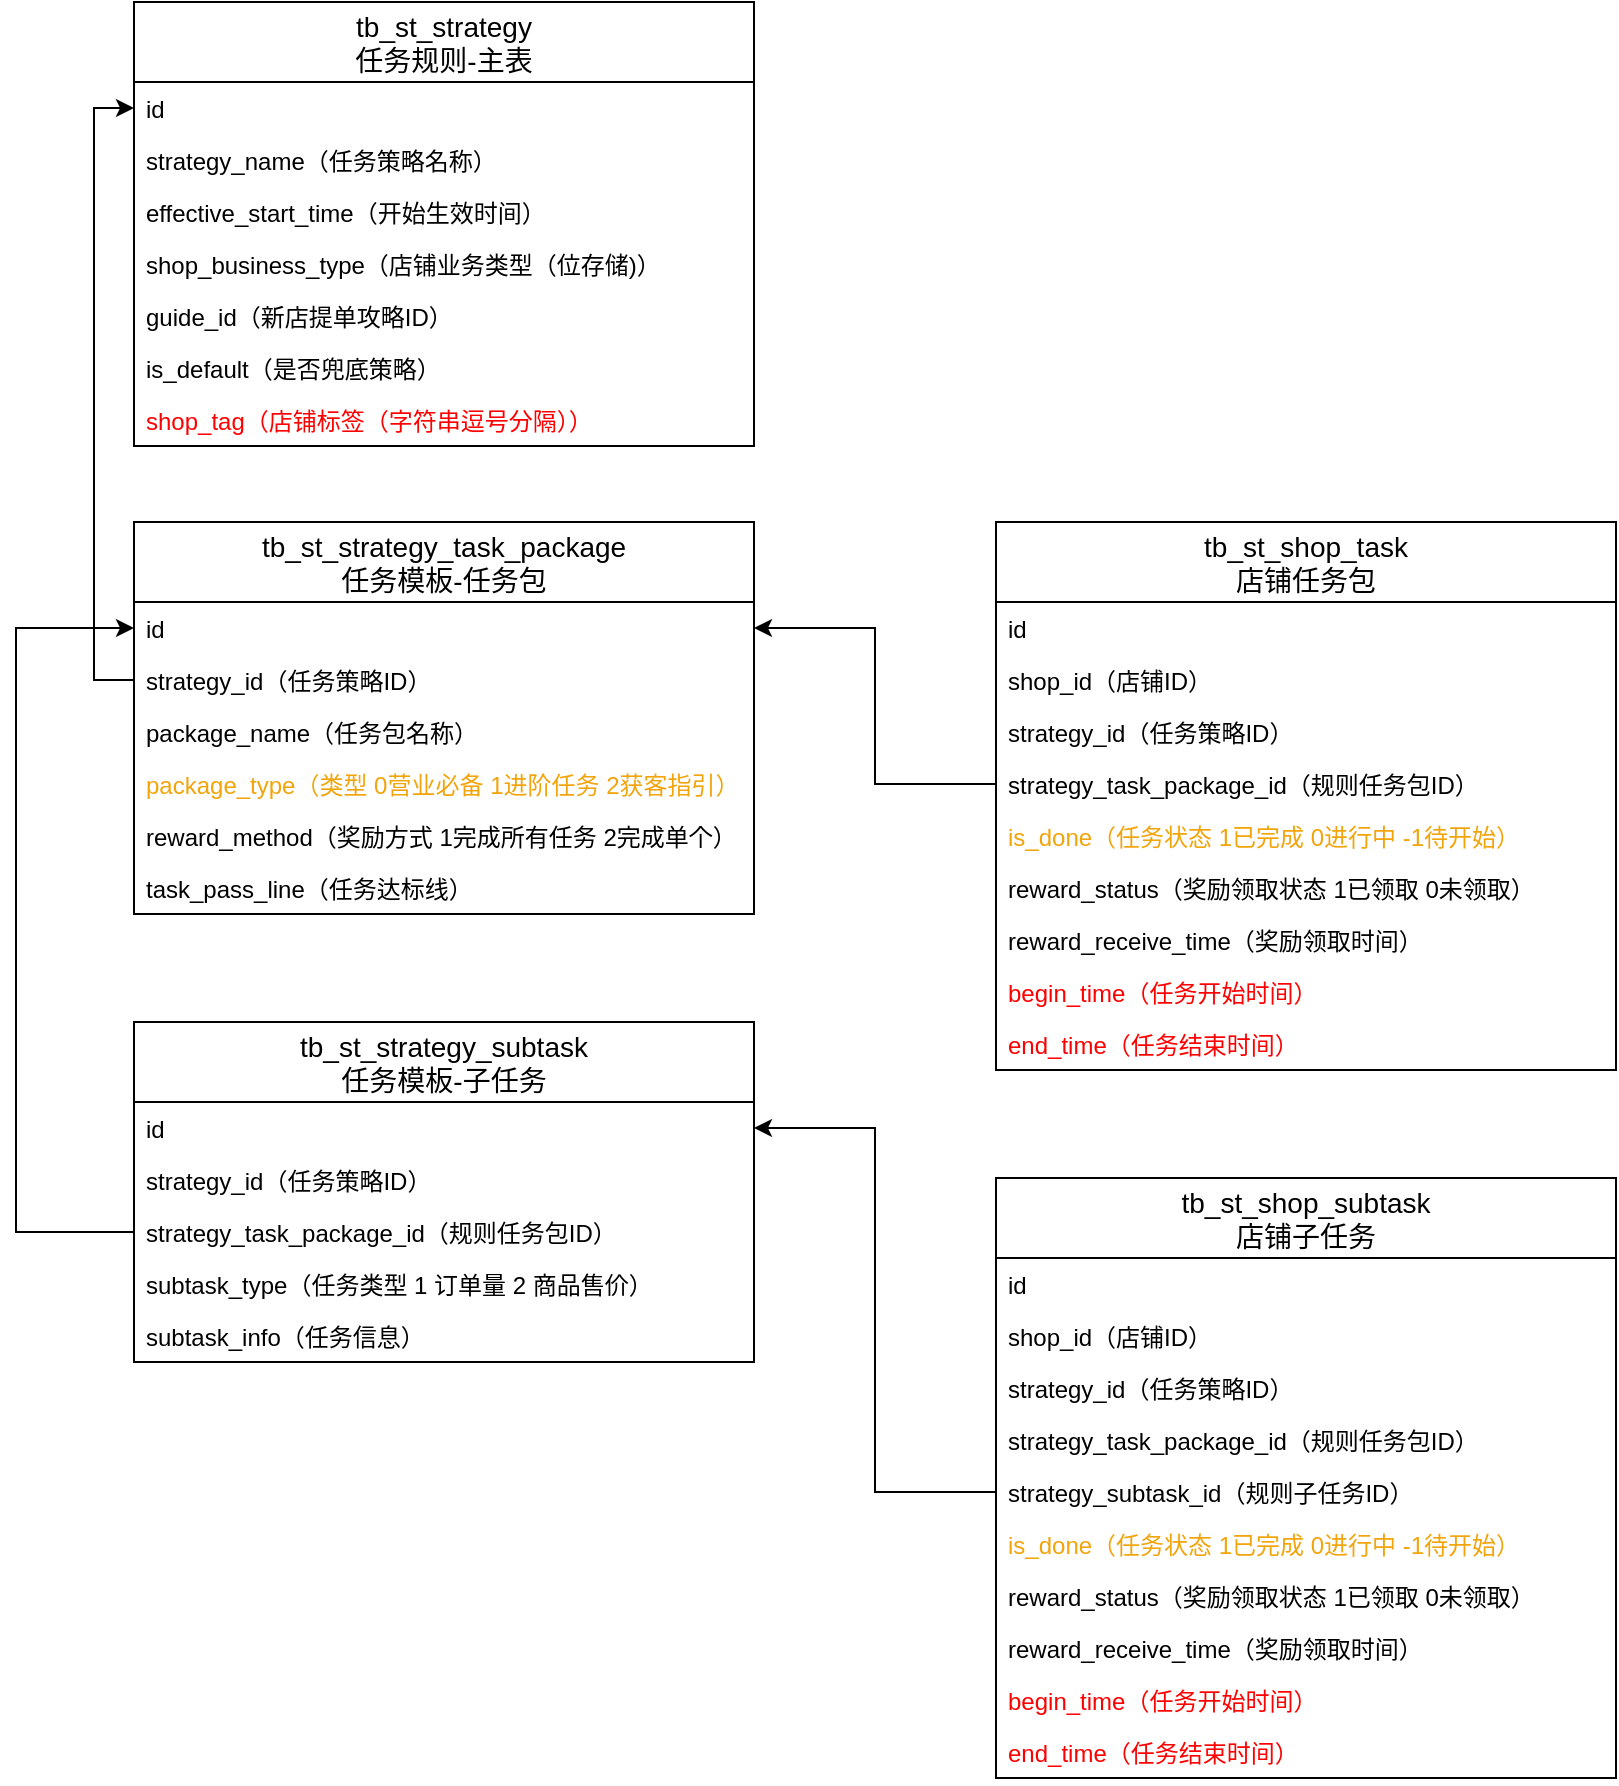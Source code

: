 <mxfile version="13.1.6" type="github">
  <diagram id="NKb5eh6zSzLafwcEyk5-" name="ER图">
    <mxGraphModel dx="946" dy="524" grid="1" gridSize="10" guides="1" tooltips="1" connect="1" arrows="1" fold="1" page="1" pageScale="1" pageWidth="827" pageHeight="1169" math="0" shadow="0">
      <root>
        <mxCell id="0" />
        <mxCell id="1" parent="0" />
        <mxCell id="peM3f7SM7AnIZ7V3IR_f-49" style="edgeStyle=orthogonalEdgeStyle;rounded=0;orthogonalLoop=1;jettySize=auto;html=1;exitX=0;exitY=0.5;exitDx=0;exitDy=0;entryX=0;entryY=0.5;entryDx=0;entryDy=0;fontColor=#F2A40B;" edge="1" parent="1" source="peM3f7SM7AnIZ7V3IR_f-3" target="peM3f7SM7AnIZ7V3IR_f-19">
          <mxGeometry relative="1" as="geometry" />
        </mxCell>
        <mxCell id="peM3f7SM7AnIZ7V3IR_f-18" value="tb_st_strategy&#xa;任务规则-主表" style="swimlane;fontStyle=0;childLayout=stackLayout;horizontal=1;startSize=40;horizontalStack=0;resizeParent=1;resizeParentMax=0;resizeLast=0;collapsible=1;marginBottom=0;align=center;fontSize=14;" vertex="1" parent="1">
          <mxGeometry x="69" y="30" width="310" height="222" as="geometry" />
        </mxCell>
        <mxCell id="peM3f7SM7AnIZ7V3IR_f-19" value="id" style="text;strokeColor=none;fillColor=none;spacingLeft=4;spacingRight=4;overflow=hidden;rotatable=0;points=[[0,0.5],[1,0.5]];portConstraint=eastwest;fontSize=12;" vertex="1" parent="peM3f7SM7AnIZ7V3IR_f-18">
          <mxGeometry y="40" width="310" height="26" as="geometry" />
        </mxCell>
        <mxCell id="peM3f7SM7AnIZ7V3IR_f-20" value="strategy_name（任务策略名称）" style="text;strokeColor=none;fillColor=none;spacingLeft=4;spacingRight=4;overflow=hidden;rotatable=0;points=[[0,0.5],[1,0.5]];portConstraint=eastwest;fontSize=12;" vertex="1" parent="peM3f7SM7AnIZ7V3IR_f-18">
          <mxGeometry y="66" width="310" height="26" as="geometry" />
        </mxCell>
        <mxCell id="peM3f7SM7AnIZ7V3IR_f-21" value="effective_start_time（开始生效时间）" style="text;strokeColor=none;fillColor=none;spacingLeft=4;spacingRight=4;overflow=hidden;rotatable=0;points=[[0,0.5],[1,0.5]];portConstraint=eastwest;fontSize=12;" vertex="1" parent="peM3f7SM7AnIZ7V3IR_f-18">
          <mxGeometry y="92" width="310" height="26" as="geometry" />
        </mxCell>
        <mxCell id="peM3f7SM7AnIZ7V3IR_f-22" value="shop_business_type（店铺业务类型（位存储)）" style="text;strokeColor=none;fillColor=none;spacingLeft=4;spacingRight=4;overflow=hidden;rotatable=0;points=[[0,0.5],[1,0.5]];portConstraint=eastwest;fontSize=12;" vertex="1" parent="peM3f7SM7AnIZ7V3IR_f-18">
          <mxGeometry y="118" width="310" height="26" as="geometry" />
        </mxCell>
        <mxCell id="peM3f7SM7AnIZ7V3IR_f-23" value="guide_id（新店提单攻略ID）" style="text;strokeColor=none;fillColor=none;spacingLeft=4;spacingRight=4;overflow=hidden;rotatable=0;points=[[0,0.5],[1,0.5]];portConstraint=eastwest;fontSize=12;fontColor=#000000;" vertex="1" parent="peM3f7SM7AnIZ7V3IR_f-18">
          <mxGeometry y="144" width="310" height="26" as="geometry" />
        </mxCell>
        <mxCell id="peM3f7SM7AnIZ7V3IR_f-24" value="is_default（是否兜底策略）" style="text;strokeColor=none;fillColor=none;spacingLeft=4;spacingRight=4;overflow=hidden;rotatable=0;points=[[0,0.5],[1,0.5]];portConstraint=eastwest;fontSize=12;fontColor=#000000;" vertex="1" parent="peM3f7SM7AnIZ7V3IR_f-18">
          <mxGeometry y="170" width="310" height="26" as="geometry" />
        </mxCell>
        <mxCell id="peM3f7SM7AnIZ7V3IR_f-76" value="shop_tag（店铺标签（字符串逗号分隔））" style="text;strokeColor=none;fillColor=none;spacingLeft=4;spacingRight=4;overflow=hidden;rotatable=0;points=[[0,0.5],[1,0.5]];portConstraint=eastwest;fontSize=12;fontColor=#FF0000;" vertex="1" parent="peM3f7SM7AnIZ7V3IR_f-18">
          <mxGeometry y="196" width="310" height="26" as="geometry" />
        </mxCell>
        <mxCell id="peM3f7SM7AnIZ7V3IR_f-1" value="tb_st_strategy_task_package&#xa;任务模板-任务包" style="swimlane;fontStyle=0;childLayout=stackLayout;horizontal=1;startSize=40;horizontalStack=0;resizeParent=1;resizeParentMax=0;resizeLast=0;collapsible=1;marginBottom=0;align=center;fontSize=14;" vertex="1" parent="1">
          <mxGeometry x="69" y="290" width="310" height="196" as="geometry" />
        </mxCell>
        <mxCell id="peM3f7SM7AnIZ7V3IR_f-2" value="id" style="text;strokeColor=none;fillColor=none;spacingLeft=4;spacingRight=4;overflow=hidden;rotatable=0;points=[[0,0.5],[1,0.5]];portConstraint=eastwest;fontSize=12;" vertex="1" parent="peM3f7SM7AnIZ7V3IR_f-1">
          <mxGeometry y="40" width="310" height="26" as="geometry" />
        </mxCell>
        <mxCell id="peM3f7SM7AnIZ7V3IR_f-3" value="strategy_id（任务策略ID）" style="text;strokeColor=none;fillColor=none;spacingLeft=4;spacingRight=4;overflow=hidden;rotatable=0;points=[[0,0.5],[1,0.5]];portConstraint=eastwest;fontSize=12;" vertex="1" parent="peM3f7SM7AnIZ7V3IR_f-1">
          <mxGeometry y="66" width="310" height="26" as="geometry" />
        </mxCell>
        <mxCell id="peM3f7SM7AnIZ7V3IR_f-4" value="package_name（任务包名称）" style="text;strokeColor=none;fillColor=none;spacingLeft=4;spacingRight=4;overflow=hidden;rotatable=0;points=[[0,0.5],[1,0.5]];portConstraint=eastwest;fontSize=12;" vertex="1" parent="peM3f7SM7AnIZ7V3IR_f-1">
          <mxGeometry y="92" width="310" height="26" as="geometry" />
        </mxCell>
        <mxCell id="peM3f7SM7AnIZ7V3IR_f-5" value="package_type（类型 0营业必备 1进阶任务 2获客指引）" style="text;strokeColor=none;fillColor=none;spacingLeft=4;spacingRight=4;overflow=hidden;rotatable=0;points=[[0,0.5],[1,0.5]];portConstraint=eastwest;fontSize=12;fontColor=#F2A40B;" vertex="1" parent="peM3f7SM7AnIZ7V3IR_f-1">
          <mxGeometry y="118" width="310" height="26" as="geometry" />
        </mxCell>
        <mxCell id="peM3f7SM7AnIZ7V3IR_f-7" value="reward_method（奖励方式 1完成所有任务 2完成单个）" style="text;strokeColor=none;fillColor=none;spacingLeft=4;spacingRight=4;overflow=hidden;rotatable=0;points=[[0,0.5],[1,0.5]];portConstraint=eastwest;fontSize=12;fontColor=#000000;" vertex="1" parent="peM3f7SM7AnIZ7V3IR_f-1">
          <mxGeometry y="144" width="310" height="26" as="geometry" />
        </mxCell>
        <mxCell id="peM3f7SM7AnIZ7V3IR_f-8" value="task_pass_line（任务达标线）" style="text;strokeColor=none;fillColor=none;spacingLeft=4;spacingRight=4;overflow=hidden;rotatable=0;points=[[0,0.5],[1,0.5]];portConstraint=eastwest;fontSize=12;fontColor=#000000;" vertex="1" parent="peM3f7SM7AnIZ7V3IR_f-1">
          <mxGeometry y="170" width="310" height="26" as="geometry" />
        </mxCell>
        <mxCell id="peM3f7SM7AnIZ7V3IR_f-9" value="tb_st_strategy_subtask&#xa;任务模板-子任务" style="swimlane;fontStyle=0;childLayout=stackLayout;horizontal=1;startSize=40;horizontalStack=0;resizeParent=1;resizeParentMax=0;resizeLast=0;collapsible=1;marginBottom=0;align=center;fontSize=14;" vertex="1" parent="1">
          <mxGeometry x="69" y="540" width="310" height="170" as="geometry" />
        </mxCell>
        <mxCell id="peM3f7SM7AnIZ7V3IR_f-10" value="id" style="text;strokeColor=none;fillColor=none;spacingLeft=4;spacingRight=4;overflow=hidden;rotatable=0;points=[[0,0.5],[1,0.5]];portConstraint=eastwest;fontSize=12;" vertex="1" parent="peM3f7SM7AnIZ7V3IR_f-9">
          <mxGeometry y="40" width="310" height="26" as="geometry" />
        </mxCell>
        <mxCell id="peM3f7SM7AnIZ7V3IR_f-11" value="strategy_id（任务策略ID）" style="text;strokeColor=none;fillColor=none;spacingLeft=4;spacingRight=4;overflow=hidden;rotatable=0;points=[[0,0.5],[1,0.5]];portConstraint=eastwest;fontSize=12;" vertex="1" parent="peM3f7SM7AnIZ7V3IR_f-9">
          <mxGeometry y="66" width="310" height="26" as="geometry" />
        </mxCell>
        <mxCell id="peM3f7SM7AnIZ7V3IR_f-17" value="strategy_task_package_id（规则任务包ID）" style="text;strokeColor=none;fillColor=none;spacingLeft=4;spacingRight=4;overflow=hidden;rotatable=0;points=[[0,0.5],[1,0.5]];portConstraint=eastwest;fontSize=12;" vertex="1" parent="peM3f7SM7AnIZ7V3IR_f-9">
          <mxGeometry y="92" width="310" height="26" as="geometry" />
        </mxCell>
        <mxCell id="peM3f7SM7AnIZ7V3IR_f-12" value="subtask_type（任务类型 1 订单量 2 商品售价）" style="text;strokeColor=none;fillColor=none;spacingLeft=4;spacingRight=4;overflow=hidden;rotatable=0;points=[[0,0.5],[1,0.5]];portConstraint=eastwest;fontSize=12;" vertex="1" parent="peM3f7SM7AnIZ7V3IR_f-9">
          <mxGeometry y="118" width="310" height="26" as="geometry" />
        </mxCell>
        <mxCell id="peM3f7SM7AnIZ7V3IR_f-14" value="subtask_info（任务信息）" style="text;strokeColor=none;fillColor=none;spacingLeft=4;spacingRight=4;overflow=hidden;rotatable=0;points=[[0,0.5],[1,0.5]];portConstraint=eastwest;fontSize=12;fontColor=#000000;" vertex="1" parent="peM3f7SM7AnIZ7V3IR_f-9">
          <mxGeometry y="144" width="310" height="26" as="geometry" />
        </mxCell>
        <mxCell id="peM3f7SM7AnIZ7V3IR_f-53" style="edgeStyle=orthogonalEdgeStyle;rounded=0;orthogonalLoop=1;jettySize=auto;html=1;exitX=0;exitY=0.5;exitDx=0;exitDy=0;entryX=0;entryY=0.5;entryDx=0;entryDy=0;fontColor=#F2A40B;" edge="1" parent="1" source="peM3f7SM7AnIZ7V3IR_f-17" target="peM3f7SM7AnIZ7V3IR_f-2">
          <mxGeometry relative="1" as="geometry">
            <Array as="points">
              <mxPoint x="10" y="645" />
              <mxPoint x="10" y="343" />
            </Array>
          </mxGeometry>
        </mxCell>
        <mxCell id="peM3f7SM7AnIZ7V3IR_f-65" style="edgeStyle=orthogonalEdgeStyle;rounded=0;orthogonalLoop=1;jettySize=auto;html=1;exitX=0;exitY=0.5;exitDx=0;exitDy=0;entryX=1;entryY=0.5;entryDx=0;entryDy=0;fontColor=#F2A40B;" edge="1" parent="1" source="peM3f7SM7AnIZ7V3IR_f-34" target="peM3f7SM7AnIZ7V3IR_f-2">
          <mxGeometry relative="1" as="geometry" />
        </mxCell>
        <mxCell id="peM3f7SM7AnIZ7V3IR_f-67" style="edgeStyle=orthogonalEdgeStyle;rounded=0;orthogonalLoop=1;jettySize=auto;html=1;exitX=0;exitY=0.5;exitDx=0;exitDy=0;entryX=1;entryY=0.5;entryDx=0;entryDy=0;fontColor=#F2A40B;" edge="1" parent="1" source="peM3f7SM7AnIZ7V3IR_f-48" target="peM3f7SM7AnIZ7V3IR_f-10">
          <mxGeometry relative="1" as="geometry" />
        </mxCell>
        <mxCell id="peM3f7SM7AnIZ7V3IR_f-38" value="tb_st_shop_subtask&#xa;店铺子任务" style="swimlane;fontStyle=0;childLayout=stackLayout;horizontal=1;startSize=40;horizontalStack=0;resizeParent=1;resizeParentMax=0;resizeLast=0;collapsible=1;marginBottom=0;align=center;fontSize=14;" vertex="1" parent="1">
          <mxGeometry x="500" y="618" width="310" height="300" as="geometry" />
        </mxCell>
        <mxCell id="peM3f7SM7AnIZ7V3IR_f-39" value="id" style="text;strokeColor=none;fillColor=none;spacingLeft=4;spacingRight=4;overflow=hidden;rotatable=0;points=[[0,0.5],[1,0.5]];portConstraint=eastwest;fontSize=12;" vertex="1" parent="peM3f7SM7AnIZ7V3IR_f-38">
          <mxGeometry y="40" width="310" height="26" as="geometry" />
        </mxCell>
        <mxCell id="peM3f7SM7AnIZ7V3IR_f-40" value="shop_id（店铺ID）" style="text;strokeColor=none;fillColor=none;spacingLeft=4;spacingRight=4;overflow=hidden;rotatable=0;points=[[0,0.5],[1,0.5]];portConstraint=eastwest;fontSize=12;" vertex="1" parent="peM3f7SM7AnIZ7V3IR_f-38">
          <mxGeometry y="66" width="310" height="26" as="geometry" />
        </mxCell>
        <mxCell id="peM3f7SM7AnIZ7V3IR_f-41" value="strategy_id（任务策略ID）" style="text;strokeColor=none;fillColor=none;spacingLeft=4;spacingRight=4;overflow=hidden;rotatable=0;points=[[0,0.5],[1,0.5]];portConstraint=eastwest;fontSize=12;" vertex="1" parent="peM3f7SM7AnIZ7V3IR_f-38">
          <mxGeometry y="92" width="310" height="26" as="geometry" />
        </mxCell>
        <mxCell id="peM3f7SM7AnIZ7V3IR_f-42" value="strategy_task_package_id（规则任务包ID）" style="text;strokeColor=none;fillColor=none;spacingLeft=4;spacingRight=4;overflow=hidden;rotatable=0;points=[[0,0.5],[1,0.5]];portConstraint=eastwest;fontSize=12;" vertex="1" parent="peM3f7SM7AnIZ7V3IR_f-38">
          <mxGeometry y="118" width="310" height="26" as="geometry" />
        </mxCell>
        <mxCell id="peM3f7SM7AnIZ7V3IR_f-48" value="strategy_subtask_id（规则子任务ID）" style="text;strokeColor=none;fillColor=none;spacingLeft=4;spacingRight=4;overflow=hidden;rotatable=0;points=[[0,0.5],[1,0.5]];portConstraint=eastwest;fontSize=12;" vertex="1" parent="peM3f7SM7AnIZ7V3IR_f-38">
          <mxGeometry y="144" width="310" height="26" as="geometry" />
        </mxCell>
        <mxCell id="peM3f7SM7AnIZ7V3IR_f-43" value="is_done（任务状态 1已完成 0进行中 -1待开始）" style="text;strokeColor=none;fillColor=none;spacingLeft=4;spacingRight=4;overflow=hidden;rotatable=0;points=[[0,0.5],[1,0.5]];portConstraint=eastwest;fontSize=12;fontColor=#F2A40B;" vertex="1" parent="peM3f7SM7AnIZ7V3IR_f-38">
          <mxGeometry y="170" width="310" height="26" as="geometry" />
        </mxCell>
        <mxCell id="peM3f7SM7AnIZ7V3IR_f-44" value="reward_status（奖励领取状态 1已领取 0未领取）" style="text;strokeColor=none;fillColor=none;spacingLeft=4;spacingRight=4;overflow=hidden;rotatable=0;points=[[0,0.5],[1,0.5]];portConstraint=eastwest;fontSize=12;" vertex="1" parent="peM3f7SM7AnIZ7V3IR_f-38">
          <mxGeometry y="196" width="310" height="26" as="geometry" />
        </mxCell>
        <mxCell id="peM3f7SM7AnIZ7V3IR_f-45" value="reward_receive_time（奖励领取时间）" style="text;strokeColor=none;fillColor=none;spacingLeft=4;spacingRight=4;overflow=hidden;rotatable=0;points=[[0,0.5],[1,0.5]];portConstraint=eastwest;fontSize=12;" vertex="1" parent="peM3f7SM7AnIZ7V3IR_f-38">
          <mxGeometry y="222" width="310" height="26" as="geometry" />
        </mxCell>
        <mxCell id="peM3f7SM7AnIZ7V3IR_f-46" value="begin_time（任务开始时间）" style="text;strokeColor=none;fillColor=none;spacingLeft=4;spacingRight=4;overflow=hidden;rotatable=0;points=[[0,0.5],[1,0.5]];portConstraint=eastwest;fontSize=12;fontColor=#FF0000;" vertex="1" parent="peM3f7SM7AnIZ7V3IR_f-38">
          <mxGeometry y="248" width="310" height="26" as="geometry" />
        </mxCell>
        <mxCell id="peM3f7SM7AnIZ7V3IR_f-47" value="end_time（任务结束时间）" style="text;strokeColor=none;fillColor=none;spacingLeft=4;spacingRight=4;overflow=hidden;rotatable=0;points=[[0,0.5],[1,0.5]];portConstraint=eastwest;fontSize=12;fontColor=#FF0000;" vertex="1" parent="peM3f7SM7AnIZ7V3IR_f-38">
          <mxGeometry y="274" width="310" height="26" as="geometry" />
        </mxCell>
        <mxCell id="peM3f7SM7AnIZ7V3IR_f-25" value="tb_st_shop_task&#xa;店铺任务包" style="swimlane;fontStyle=0;childLayout=stackLayout;horizontal=1;startSize=40;horizontalStack=0;resizeParent=1;resizeParentMax=0;resizeLast=0;collapsible=1;marginBottom=0;align=center;fontSize=14;" vertex="1" parent="1">
          <mxGeometry x="500" y="290" width="310" height="274" as="geometry" />
        </mxCell>
        <mxCell id="peM3f7SM7AnIZ7V3IR_f-26" value="id" style="text;strokeColor=none;fillColor=none;spacingLeft=4;spacingRight=4;overflow=hidden;rotatable=0;points=[[0,0.5],[1,0.5]];portConstraint=eastwest;fontSize=12;" vertex="1" parent="peM3f7SM7AnIZ7V3IR_f-25">
          <mxGeometry y="40" width="310" height="26" as="geometry" />
        </mxCell>
        <mxCell id="peM3f7SM7AnIZ7V3IR_f-27" value="shop_id（店铺ID）" style="text;strokeColor=none;fillColor=none;spacingLeft=4;spacingRight=4;overflow=hidden;rotatable=0;points=[[0,0.5],[1,0.5]];portConstraint=eastwest;fontSize=12;" vertex="1" parent="peM3f7SM7AnIZ7V3IR_f-25">
          <mxGeometry y="66" width="310" height="26" as="geometry" />
        </mxCell>
        <mxCell id="peM3f7SM7AnIZ7V3IR_f-32" value="strategy_id（任务策略ID）" style="text;strokeColor=none;fillColor=none;spacingLeft=4;spacingRight=4;overflow=hidden;rotatable=0;points=[[0,0.5],[1,0.5]];portConstraint=eastwest;fontSize=12;" vertex="1" parent="peM3f7SM7AnIZ7V3IR_f-25">
          <mxGeometry y="92" width="310" height="26" as="geometry" />
        </mxCell>
        <mxCell id="peM3f7SM7AnIZ7V3IR_f-34" value="strategy_task_package_id（规则任务包ID）" style="text;strokeColor=none;fillColor=none;spacingLeft=4;spacingRight=4;overflow=hidden;rotatable=0;points=[[0,0.5],[1,0.5]];portConstraint=eastwest;fontSize=12;" vertex="1" parent="peM3f7SM7AnIZ7V3IR_f-25">
          <mxGeometry y="118" width="310" height="26" as="geometry" />
        </mxCell>
        <mxCell id="peM3f7SM7AnIZ7V3IR_f-28" value="is_done（任务状态 1已完成 0进行中 -1待开始）" style="text;strokeColor=none;fillColor=none;spacingLeft=4;spacingRight=4;overflow=hidden;rotatable=0;points=[[0,0.5],[1,0.5]];portConstraint=eastwest;fontSize=12;fontColor=#F2A40B;" vertex="1" parent="peM3f7SM7AnIZ7V3IR_f-25">
          <mxGeometry y="144" width="310" height="26" as="geometry" />
        </mxCell>
        <mxCell id="peM3f7SM7AnIZ7V3IR_f-35" value="reward_status（奖励领取状态 1已领取 0未领取）" style="text;strokeColor=none;fillColor=none;spacingLeft=4;spacingRight=4;overflow=hidden;rotatable=0;points=[[0,0.5],[1,0.5]];portConstraint=eastwest;fontSize=12;" vertex="1" parent="peM3f7SM7AnIZ7V3IR_f-25">
          <mxGeometry y="170" width="310" height="26" as="geometry" />
        </mxCell>
        <mxCell id="peM3f7SM7AnIZ7V3IR_f-36" value="reward_receive_time（奖励领取时间）" style="text;strokeColor=none;fillColor=none;spacingLeft=4;spacingRight=4;overflow=hidden;rotatable=0;points=[[0,0.5],[1,0.5]];portConstraint=eastwest;fontSize=12;" vertex="1" parent="peM3f7SM7AnIZ7V3IR_f-25">
          <mxGeometry y="196" width="310" height="26" as="geometry" />
        </mxCell>
        <mxCell id="peM3f7SM7AnIZ7V3IR_f-30" value="begin_time（任务开始时间）" style="text;strokeColor=none;fillColor=none;spacingLeft=4;spacingRight=4;overflow=hidden;rotatable=0;points=[[0,0.5],[1,0.5]];portConstraint=eastwest;fontSize=12;fontColor=#FF0000;" vertex="1" parent="peM3f7SM7AnIZ7V3IR_f-25">
          <mxGeometry y="222" width="310" height="26" as="geometry" />
        </mxCell>
        <mxCell id="peM3f7SM7AnIZ7V3IR_f-37" value="end_time（任务结束时间）" style="text;strokeColor=none;fillColor=none;spacingLeft=4;spacingRight=4;overflow=hidden;rotatable=0;points=[[0,0.5],[1,0.5]];portConstraint=eastwest;fontSize=12;fontColor=#FF0000;" vertex="1" parent="peM3f7SM7AnIZ7V3IR_f-25">
          <mxGeometry y="248" width="310" height="26" as="geometry" />
        </mxCell>
      </root>
    </mxGraphModel>
  </diagram>
</mxfile>
